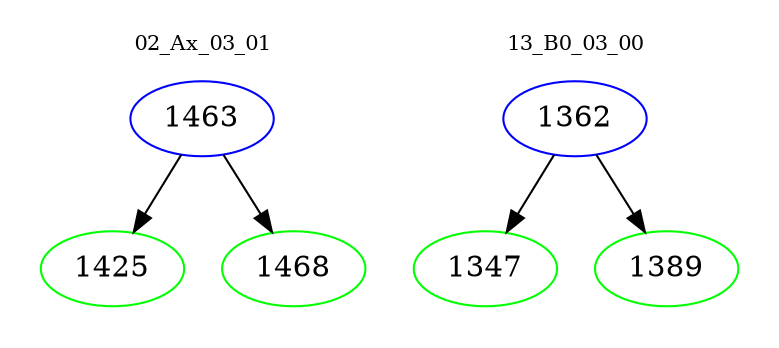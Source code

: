 digraph{
subgraph cluster_0 {
color = white
label = "02_Ax_03_01";
fontsize=10;
T0_1463 [label="1463", color="blue"]
T0_1463 -> T0_1425 [color="black"]
T0_1425 [label="1425", color="green"]
T0_1463 -> T0_1468 [color="black"]
T0_1468 [label="1468", color="green"]
}
subgraph cluster_1 {
color = white
label = "13_B0_03_00";
fontsize=10;
T1_1362 [label="1362", color="blue"]
T1_1362 -> T1_1347 [color="black"]
T1_1347 [label="1347", color="green"]
T1_1362 -> T1_1389 [color="black"]
T1_1389 [label="1389", color="green"]
}
}
